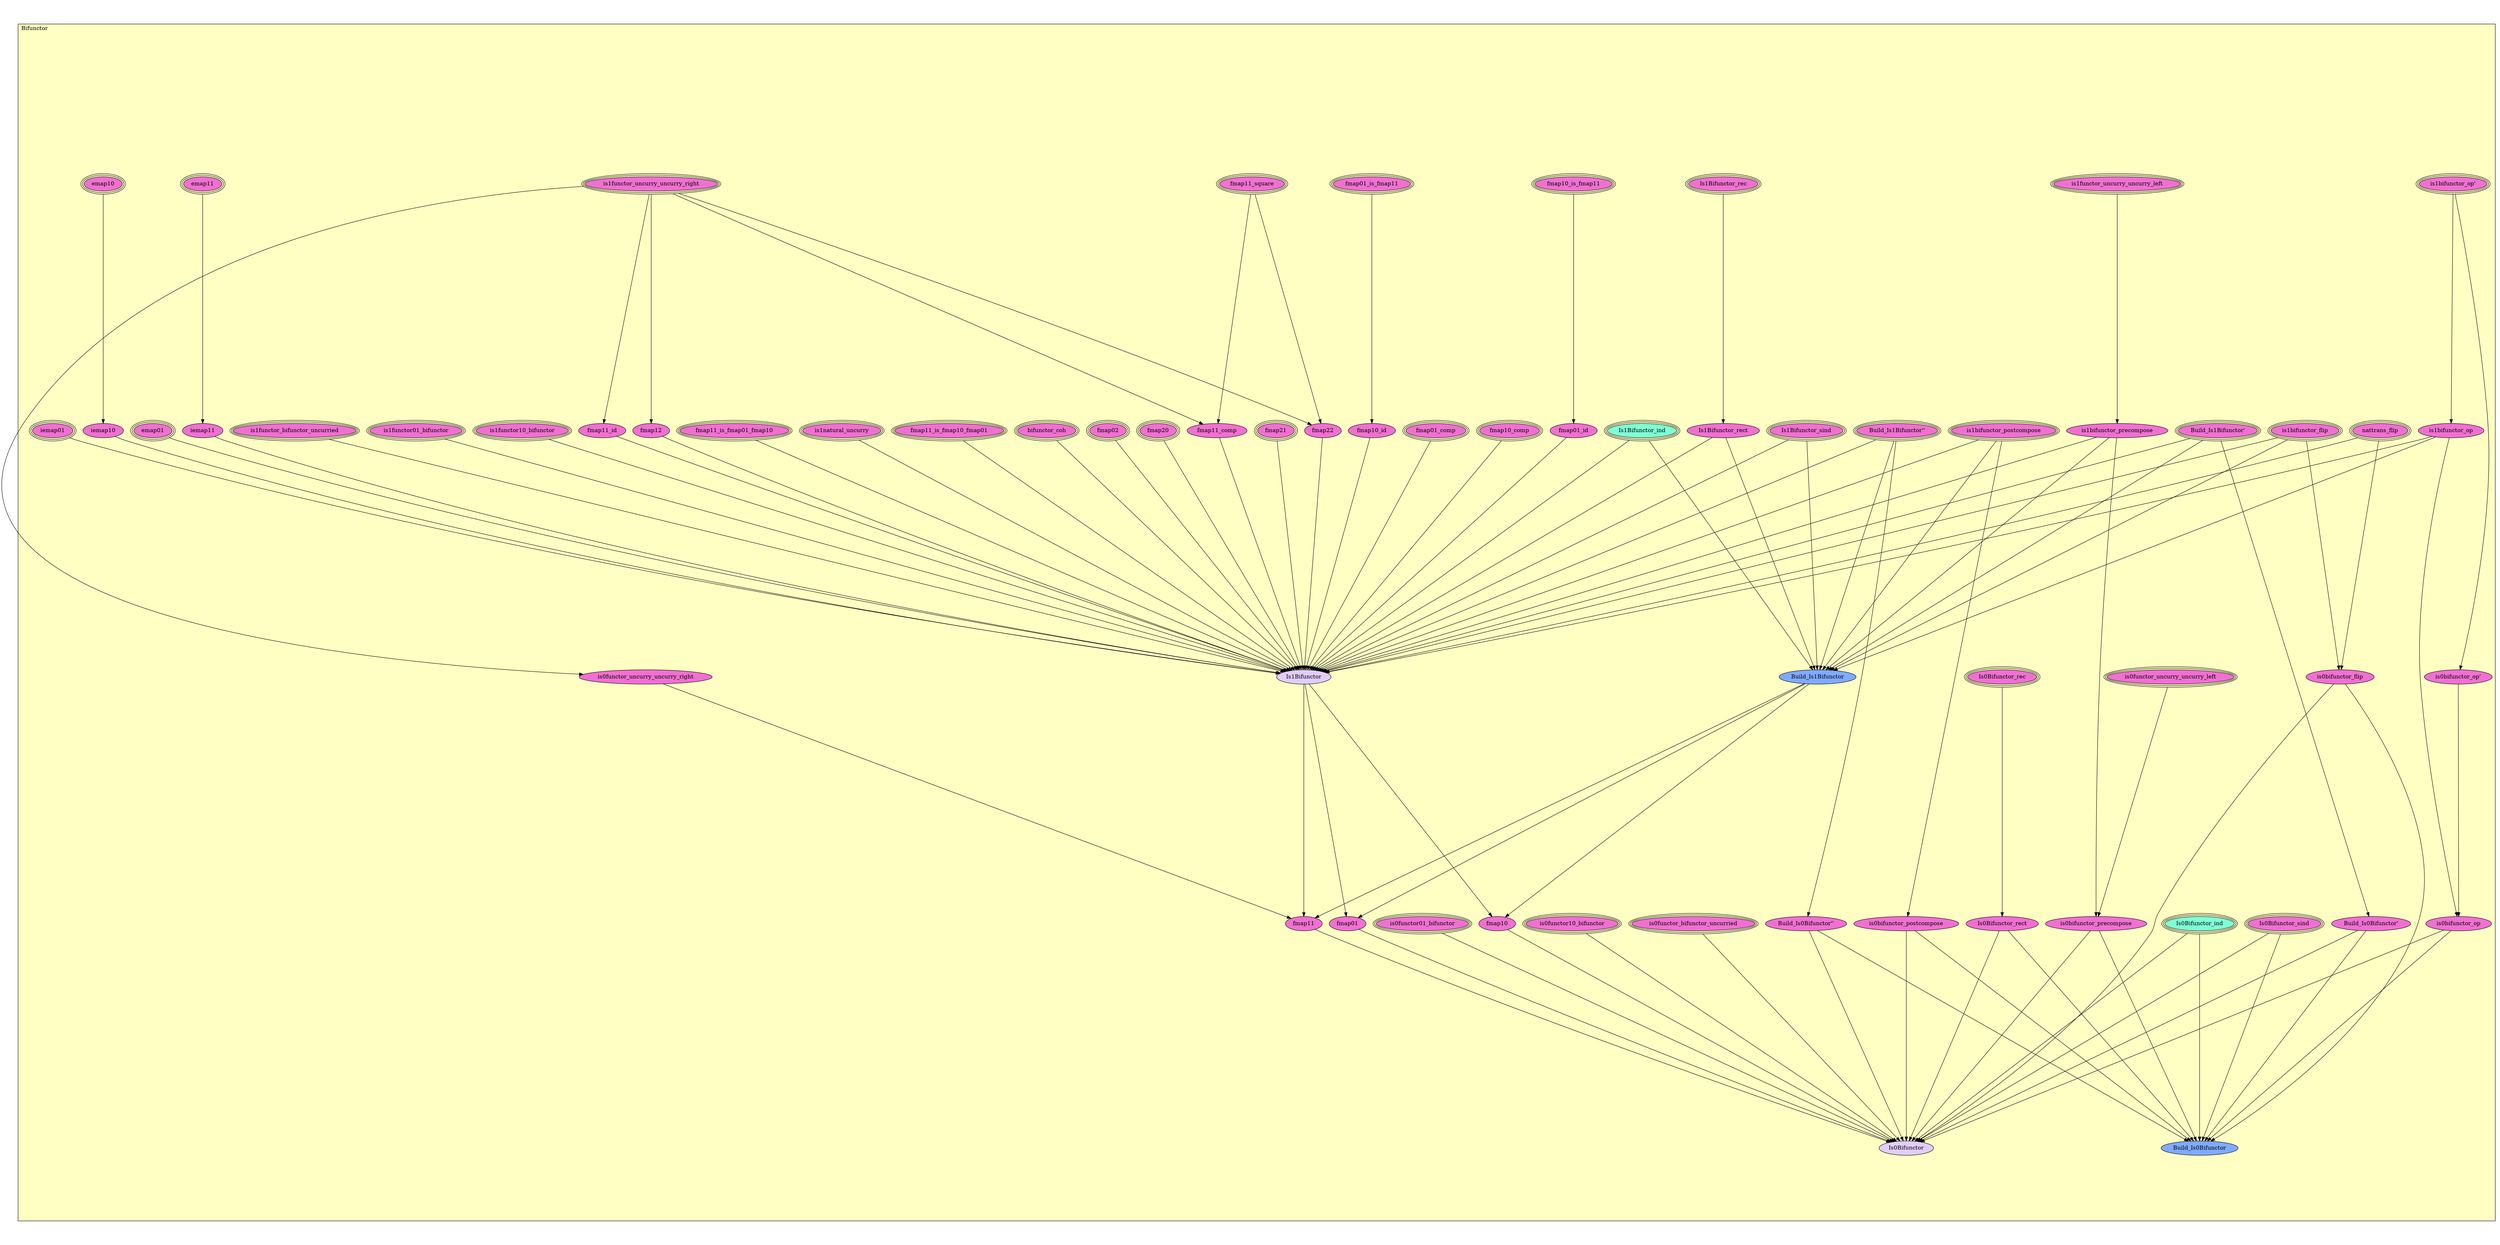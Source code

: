 digraph HoTT_WildCat_Bifunctor {
  graph [ratio=0.5]
  node [style=filled]
Bifunctor_is1bifunctor_op_ [label="is1bifunctor_op'", URL=<Bifunctor.html#is1bifunctor_op'>, peripheries=3, fillcolor="#F070D1"] ;
Bifunctor_is0bifunctor_op_ [label="is0bifunctor_op'", URL=<Bifunctor.html#is0bifunctor_op'>, fillcolor="#F070D1"] ;
Bifunctor_is1bifunctor_op [label="is1bifunctor_op", URL=<Bifunctor.html#is1bifunctor_op>, fillcolor="#F070D1"] ;
Bifunctor_is0bifunctor_op [label="is0bifunctor_op", URL=<Bifunctor.html#is0bifunctor_op>, fillcolor="#F070D1"] ;
Bifunctor_nattrans_flip [label="nattrans_flip", URL=<Bifunctor.html#nattrans_flip>, peripheries=3, fillcolor="#F070D1"] ;
Bifunctor_is1natural_uncurry [label="is1natural_uncurry", URL=<Bifunctor.html#is1natural_uncurry>, peripheries=3, fillcolor="#F070D1"] ;
Bifunctor_fmap11_square [label="fmap11_square", URL=<Bifunctor.html#fmap11_square>, peripheries=3, fillcolor="#F070D1"] ;
Bifunctor_is1functor_uncurry_uncurry_right [label="is1functor_uncurry_uncurry_right", URL=<Bifunctor.html#is1functor_uncurry_uncurry_right>, peripheries=3, fillcolor="#F070D1"] ;
Bifunctor_is0functor_uncurry_uncurry_right [label="is0functor_uncurry_uncurry_right", URL=<Bifunctor.html#is0functor_uncurry_uncurry_right>, fillcolor="#F070D1"] ;
Bifunctor_is1functor_uncurry_uncurry_left [label="is1functor_uncurry_uncurry_left", URL=<Bifunctor.html#is1functor_uncurry_uncurry_left>, peripheries=3, fillcolor="#F070D1"] ;
Bifunctor_is0functor_uncurry_uncurry_left [label="is0functor_uncurry_uncurry_left", URL=<Bifunctor.html#is0functor_uncurry_uncurry_left>, peripheries=3, fillcolor="#F070D1"] ;
Bifunctor_is1bifunctor_precompose [label="is1bifunctor_precompose", URL=<Bifunctor.html#is1bifunctor_precompose>, fillcolor="#F070D1"] ;
Bifunctor_is0bifunctor_precompose [label="is0bifunctor_precompose", URL=<Bifunctor.html#is0bifunctor_precompose>, fillcolor="#F070D1"] ;
Bifunctor_is1bifunctor_postcompose [label="is1bifunctor_postcompose", URL=<Bifunctor.html#is1bifunctor_postcompose>, peripheries=3, fillcolor="#F070D1"] ;
Bifunctor_is0bifunctor_postcompose [label="is0bifunctor_postcompose", URL=<Bifunctor.html#is0bifunctor_postcompose>, fillcolor="#F070D1"] ;
Bifunctor_is1bifunctor_flip [label="is1bifunctor_flip", URL=<Bifunctor.html#is1bifunctor_flip>, peripheries=3, fillcolor="#F070D1"] ;
Bifunctor_is0bifunctor_flip [label="is0bifunctor_flip", URL=<Bifunctor.html#is0bifunctor_flip>, fillcolor="#F070D1"] ;
Bifunctor_emap11 [label="emap11", URL=<Bifunctor.html#emap11>, peripheries=3, fillcolor="#F070D1"] ;
Bifunctor_emap01 [label="emap01", URL=<Bifunctor.html#emap01>, peripheries=3, fillcolor="#F070D1"] ;
Bifunctor_emap10 [label="emap10", URL=<Bifunctor.html#emap10>, peripheries=3, fillcolor="#F070D1"] ;
Bifunctor_iemap11 [label="iemap11", URL=<Bifunctor.html#iemap11>, fillcolor="#F070D1"] ;
Bifunctor_iemap01 [label="iemap01", URL=<Bifunctor.html#iemap01>, peripheries=3, fillcolor="#F070D1"] ;
Bifunctor_iemap10 [label="iemap10", URL=<Bifunctor.html#iemap10>, fillcolor="#F070D1"] ;
Bifunctor_fmap11_comp [label="fmap11_comp", URL=<Bifunctor.html#fmap11_comp>, fillcolor="#F070D1"] ;
Bifunctor_fmap10_comp [label="fmap10_comp", URL=<Bifunctor.html#fmap10_comp>, peripheries=3, fillcolor="#F070D1"] ;
Bifunctor_fmap01_comp [label="fmap01_comp", URL=<Bifunctor.html#fmap01_comp>, peripheries=3, fillcolor="#F070D1"] ;
Bifunctor_fmap10_is_fmap11 [label="fmap10_is_fmap11", URL=<Bifunctor.html#fmap10_is_fmap11>, peripheries=3, fillcolor="#F070D1"] ;
Bifunctor_fmap01_is_fmap11 [label="fmap01_is_fmap11", URL=<Bifunctor.html#fmap01_is_fmap11>, peripheries=3, fillcolor="#F070D1"] ;
Bifunctor_fmap11_id [label="fmap11_id", URL=<Bifunctor.html#fmap11_id>, fillcolor="#F070D1"] ;
Bifunctor_fmap10_id [label="fmap10_id", URL=<Bifunctor.html#fmap10_id>, fillcolor="#F070D1"] ;
Bifunctor_fmap01_id [label="fmap01_id", URL=<Bifunctor.html#fmap01_id>, fillcolor="#F070D1"] ;
Bifunctor_fmap22 [label="fmap22", URL=<Bifunctor.html#fmap22>, fillcolor="#F070D1"] ;
Bifunctor_fmap21 [label="fmap21", URL=<Bifunctor.html#fmap21>, peripheries=3, fillcolor="#F070D1"] ;
Bifunctor_fmap20 [label="fmap20", URL=<Bifunctor.html#fmap20>, peripheries=3, fillcolor="#F070D1"] ;
Bifunctor_fmap12 [label="fmap12", URL=<Bifunctor.html#fmap12>, fillcolor="#F070D1"] ;
Bifunctor_fmap02 [label="fmap02", URL=<Bifunctor.html#fmap02>, peripheries=3, fillcolor="#F070D1"] ;
Bifunctor_bifunctor_coh [label="bifunctor_coh", URL=<Bifunctor.html#bifunctor_coh>, peripheries=3, fillcolor="#F070D1"] ;
Bifunctor_Build_Is1Bifunctor__ [label="Build_Is1Bifunctor''", URL=<Bifunctor.html#Build_Is1Bifunctor''>, peripheries=3, fillcolor="#F070D1"] ;
Bifunctor_Build_Is1Bifunctor_ [label="Build_Is1Bifunctor'", URL=<Bifunctor.html#Build_Is1Bifunctor'>, peripheries=3, fillcolor="#F070D1"] ;
Bifunctor_fmap11_is_fmap10_fmap01 [label="fmap11_is_fmap10_fmap01", URL=<Bifunctor.html#fmap11_is_fmap10_fmap01>, peripheries=3, fillcolor="#F070D1"] ;
Bifunctor_fmap11_is_fmap01_fmap10 [label="fmap11_is_fmap01_fmap10", URL=<Bifunctor.html#fmap11_is_fmap01_fmap10>, peripheries=3, fillcolor="#F070D1"] ;
Bifunctor_is1functor10_bifunctor [label="is1functor10_bifunctor", URL=<Bifunctor.html#is1functor10_bifunctor>, peripheries=3, fillcolor="#F070D1"] ;
Bifunctor_is1functor01_bifunctor [label="is1functor01_bifunctor", URL=<Bifunctor.html#is1functor01_bifunctor>, peripheries=3, fillcolor="#F070D1"] ;
Bifunctor_is1functor_bifunctor_uncurried [label="is1functor_bifunctor_uncurried", URL=<Bifunctor.html#is1functor_bifunctor_uncurried>, peripheries=3, fillcolor="#F070D1"] ;
Bifunctor_Is1Bifunctor_sind [label="Is1Bifunctor_sind", URL=<Bifunctor.html#Is1Bifunctor_sind>, peripheries=3, fillcolor="#F070D1"] ;
Bifunctor_Is1Bifunctor_rec [label="Is1Bifunctor_rec", URL=<Bifunctor.html#Is1Bifunctor_rec>, peripheries=3, fillcolor="#F070D1"] ;
Bifunctor_Is1Bifunctor_ind [label="Is1Bifunctor_ind", URL=<Bifunctor.html#Is1Bifunctor_ind>, peripheries=3, fillcolor="#7FFFD4"] ;
Bifunctor_Is1Bifunctor_rect [label="Is1Bifunctor_rect", URL=<Bifunctor.html#Is1Bifunctor_rect>, fillcolor="#F070D1"] ;
Bifunctor_Build_Is1Bifunctor [label="Build_Is1Bifunctor", URL=<Bifunctor.html#Build_Is1Bifunctor>, fillcolor="#7FAAFF"] ;
Bifunctor_Is1Bifunctor [label="Is1Bifunctor", URL=<Bifunctor.html#Is1Bifunctor>, fillcolor="#E2CDFA"] ;
Bifunctor_fmap11 [label="fmap11", URL=<Bifunctor.html#fmap11>, fillcolor="#F070D1"] ;
Bifunctor_fmap01 [label="fmap01", URL=<Bifunctor.html#fmap01>, fillcolor="#F070D1"] ;
Bifunctor_fmap10 [label="fmap10", URL=<Bifunctor.html#fmap10>, fillcolor="#F070D1"] ;
Bifunctor_Build_Is0Bifunctor__ [label="Build_Is0Bifunctor''", URL=<Bifunctor.html#Build_Is0Bifunctor''>, fillcolor="#F070D1"] ;
Bifunctor_Build_Is0Bifunctor_ [label="Build_Is0Bifunctor'", URL=<Bifunctor.html#Build_Is0Bifunctor'>, fillcolor="#F070D1"] ;
Bifunctor_is0functor10_bifunctor [label="is0functor10_bifunctor", URL=<Bifunctor.html#is0functor10_bifunctor>, peripheries=3, fillcolor="#F070D1"] ;
Bifunctor_is0functor01_bifunctor [label="is0functor01_bifunctor", URL=<Bifunctor.html#is0functor01_bifunctor>, peripheries=3, fillcolor="#F070D1"] ;
Bifunctor_is0functor_bifunctor_uncurried [label="is0functor_bifunctor_uncurried", URL=<Bifunctor.html#is0functor_bifunctor_uncurried>, peripheries=3, fillcolor="#F070D1"] ;
Bifunctor_Is0Bifunctor_sind [label="Is0Bifunctor_sind", URL=<Bifunctor.html#Is0Bifunctor_sind>, peripheries=3, fillcolor="#F070D1"] ;
Bifunctor_Is0Bifunctor_rec [label="Is0Bifunctor_rec", URL=<Bifunctor.html#Is0Bifunctor_rec>, peripheries=3, fillcolor="#F070D1"] ;
Bifunctor_Is0Bifunctor_ind [label="Is0Bifunctor_ind", URL=<Bifunctor.html#Is0Bifunctor_ind>, peripheries=3, fillcolor="#7FFFD4"] ;
Bifunctor_Is0Bifunctor_rect [label="Is0Bifunctor_rect", URL=<Bifunctor.html#Is0Bifunctor_rect>, fillcolor="#F070D1"] ;
Bifunctor_Build_Is0Bifunctor [label="Build_Is0Bifunctor", URL=<Bifunctor.html#Build_Is0Bifunctor>, fillcolor="#7FAAFF"] ;
Bifunctor_Is0Bifunctor [label="Is0Bifunctor", URL=<Bifunctor.html#Is0Bifunctor>, fillcolor="#E2CDFA"] ;
  Bifunctor_is1bifunctor_op_ -> Bifunctor_is0bifunctor_op_ [] ;
  Bifunctor_is1bifunctor_op_ -> Bifunctor_is1bifunctor_op [] ;
  Bifunctor_is0bifunctor_op_ -> Bifunctor_is0bifunctor_op [] ;
  Bifunctor_is1bifunctor_op -> Bifunctor_is0bifunctor_op [] ;
  Bifunctor_is1bifunctor_op -> Bifunctor_Build_Is1Bifunctor [] ;
  Bifunctor_is1bifunctor_op -> Bifunctor_Is1Bifunctor [] ;
  Bifunctor_is0bifunctor_op -> Bifunctor_Build_Is0Bifunctor [] ;
  Bifunctor_is0bifunctor_op -> Bifunctor_Is0Bifunctor [] ;
  Bifunctor_nattrans_flip -> Bifunctor_is0bifunctor_flip [] ;
  Bifunctor_nattrans_flip -> Bifunctor_Is1Bifunctor [] ;
  Bifunctor_is1natural_uncurry -> Bifunctor_Is1Bifunctor [] ;
  Bifunctor_fmap11_square -> Bifunctor_fmap11_comp [] ;
  Bifunctor_fmap11_square -> Bifunctor_fmap22 [] ;
  Bifunctor_is1functor_uncurry_uncurry_right -> Bifunctor_is0functor_uncurry_uncurry_right [] ;
  Bifunctor_is1functor_uncurry_uncurry_right -> Bifunctor_fmap11_comp [] ;
  Bifunctor_is1functor_uncurry_uncurry_right -> Bifunctor_fmap11_id [] ;
  Bifunctor_is1functor_uncurry_uncurry_right -> Bifunctor_fmap22 [] ;
  Bifunctor_is1functor_uncurry_uncurry_right -> Bifunctor_fmap12 [] ;
  Bifunctor_is0functor_uncurry_uncurry_right -> Bifunctor_fmap11 [] ;
  Bifunctor_is1functor_uncurry_uncurry_left -> Bifunctor_is1bifunctor_precompose [] ;
  Bifunctor_is0functor_uncurry_uncurry_left -> Bifunctor_is0bifunctor_precompose [] ;
  Bifunctor_is1bifunctor_precompose -> Bifunctor_is0bifunctor_precompose [] ;
  Bifunctor_is1bifunctor_precompose -> Bifunctor_Build_Is1Bifunctor [] ;
  Bifunctor_is1bifunctor_precompose -> Bifunctor_Is1Bifunctor [] ;
  Bifunctor_is0bifunctor_precompose -> Bifunctor_Build_Is0Bifunctor [] ;
  Bifunctor_is0bifunctor_precompose -> Bifunctor_Is0Bifunctor [] ;
  Bifunctor_is1bifunctor_postcompose -> Bifunctor_is0bifunctor_postcompose [] ;
  Bifunctor_is1bifunctor_postcompose -> Bifunctor_Build_Is1Bifunctor [] ;
  Bifunctor_is1bifunctor_postcompose -> Bifunctor_Is1Bifunctor [] ;
  Bifunctor_is0bifunctor_postcompose -> Bifunctor_Build_Is0Bifunctor [] ;
  Bifunctor_is0bifunctor_postcompose -> Bifunctor_Is0Bifunctor [] ;
  Bifunctor_is1bifunctor_flip -> Bifunctor_is0bifunctor_flip [] ;
  Bifunctor_is1bifunctor_flip -> Bifunctor_Build_Is1Bifunctor [] ;
  Bifunctor_is1bifunctor_flip -> Bifunctor_Is1Bifunctor [] ;
  Bifunctor_is0bifunctor_flip -> Bifunctor_Build_Is0Bifunctor [] ;
  Bifunctor_is0bifunctor_flip -> Bifunctor_Is0Bifunctor [] ;
  Bifunctor_emap11 -> Bifunctor_iemap11 [] ;
  Bifunctor_emap01 -> Bifunctor_Is1Bifunctor [] ;
  Bifunctor_emap10 -> Bifunctor_iemap10 [] ;
  Bifunctor_iemap11 -> Bifunctor_Is1Bifunctor [] ;
  Bifunctor_iemap01 -> Bifunctor_Is1Bifunctor [] ;
  Bifunctor_iemap10 -> Bifunctor_Is1Bifunctor [] ;
  Bifunctor_fmap11_comp -> Bifunctor_Is1Bifunctor [] ;
  Bifunctor_fmap10_comp -> Bifunctor_Is1Bifunctor [] ;
  Bifunctor_fmap01_comp -> Bifunctor_Is1Bifunctor [] ;
  Bifunctor_fmap10_is_fmap11 -> Bifunctor_fmap01_id [] ;
  Bifunctor_fmap01_is_fmap11 -> Bifunctor_fmap10_id [] ;
  Bifunctor_fmap11_id -> Bifunctor_Is1Bifunctor [] ;
  Bifunctor_fmap10_id -> Bifunctor_Is1Bifunctor [] ;
  Bifunctor_fmap01_id -> Bifunctor_Is1Bifunctor [] ;
  Bifunctor_fmap22 -> Bifunctor_Is1Bifunctor [] ;
  Bifunctor_fmap21 -> Bifunctor_Is1Bifunctor [] ;
  Bifunctor_fmap20 -> Bifunctor_Is1Bifunctor [] ;
  Bifunctor_fmap12 -> Bifunctor_Is1Bifunctor [] ;
  Bifunctor_fmap02 -> Bifunctor_Is1Bifunctor [] ;
  Bifunctor_bifunctor_coh -> Bifunctor_Is1Bifunctor [] ;
  Bifunctor_Build_Is1Bifunctor__ -> Bifunctor_Build_Is1Bifunctor [] ;
  Bifunctor_Build_Is1Bifunctor__ -> Bifunctor_Is1Bifunctor [] ;
  Bifunctor_Build_Is1Bifunctor__ -> Bifunctor_Build_Is0Bifunctor__ [] ;
  Bifunctor_Build_Is1Bifunctor_ -> Bifunctor_Build_Is1Bifunctor [] ;
  Bifunctor_Build_Is1Bifunctor_ -> Bifunctor_Is1Bifunctor [] ;
  Bifunctor_Build_Is1Bifunctor_ -> Bifunctor_Build_Is0Bifunctor_ [] ;
  Bifunctor_fmap11_is_fmap10_fmap01 -> Bifunctor_Is1Bifunctor [] ;
  Bifunctor_fmap11_is_fmap01_fmap10 -> Bifunctor_Is1Bifunctor [] ;
  Bifunctor_is1functor10_bifunctor -> Bifunctor_Is1Bifunctor [] ;
  Bifunctor_is1functor01_bifunctor -> Bifunctor_Is1Bifunctor [] ;
  Bifunctor_is1functor_bifunctor_uncurried -> Bifunctor_Is1Bifunctor [] ;
  Bifunctor_Is1Bifunctor_sind -> Bifunctor_Build_Is1Bifunctor [] ;
  Bifunctor_Is1Bifunctor_sind -> Bifunctor_Is1Bifunctor [] ;
  Bifunctor_Is1Bifunctor_rec -> Bifunctor_Is1Bifunctor_rect [] ;
  Bifunctor_Is1Bifunctor_ind -> Bifunctor_Build_Is1Bifunctor [] ;
  Bifunctor_Is1Bifunctor_ind -> Bifunctor_Is1Bifunctor [] ;
  Bifunctor_Is1Bifunctor_rect -> Bifunctor_Build_Is1Bifunctor [] ;
  Bifunctor_Is1Bifunctor_rect -> Bifunctor_Is1Bifunctor [] ;
  Bifunctor_Build_Is1Bifunctor -> Bifunctor_fmap11 [] ;
  Bifunctor_Build_Is1Bifunctor -> Bifunctor_fmap01 [] ;
  Bifunctor_Build_Is1Bifunctor -> Bifunctor_fmap10 [] ;
  Bifunctor_Is1Bifunctor -> Bifunctor_fmap11 [] ;
  Bifunctor_Is1Bifunctor -> Bifunctor_fmap01 [] ;
  Bifunctor_Is1Bifunctor -> Bifunctor_fmap10 [] ;
  Bifunctor_fmap11 -> Bifunctor_Is0Bifunctor [] ;
  Bifunctor_fmap01 -> Bifunctor_Is0Bifunctor [] ;
  Bifunctor_fmap10 -> Bifunctor_Is0Bifunctor [] ;
  Bifunctor_Build_Is0Bifunctor__ -> Bifunctor_Build_Is0Bifunctor [] ;
  Bifunctor_Build_Is0Bifunctor__ -> Bifunctor_Is0Bifunctor [] ;
  Bifunctor_Build_Is0Bifunctor_ -> Bifunctor_Build_Is0Bifunctor [] ;
  Bifunctor_Build_Is0Bifunctor_ -> Bifunctor_Is0Bifunctor [] ;
  Bifunctor_is0functor10_bifunctor -> Bifunctor_Is0Bifunctor [] ;
  Bifunctor_is0functor01_bifunctor -> Bifunctor_Is0Bifunctor [] ;
  Bifunctor_is0functor_bifunctor_uncurried -> Bifunctor_Is0Bifunctor [] ;
  Bifunctor_Is0Bifunctor_sind -> Bifunctor_Build_Is0Bifunctor [] ;
  Bifunctor_Is0Bifunctor_sind -> Bifunctor_Is0Bifunctor [] ;
  Bifunctor_Is0Bifunctor_rec -> Bifunctor_Is0Bifunctor_rect [] ;
  Bifunctor_Is0Bifunctor_ind -> Bifunctor_Build_Is0Bifunctor [] ;
  Bifunctor_Is0Bifunctor_ind -> Bifunctor_Is0Bifunctor [] ;
  Bifunctor_Is0Bifunctor_rect -> Bifunctor_Build_Is0Bifunctor [] ;
  Bifunctor_Is0Bifunctor_rect -> Bifunctor_Is0Bifunctor [] ;
subgraph cluster_Bifunctor { label="Bifunctor"; fillcolor="#FFFFC3"; labeljust=l; style=filled 
Bifunctor_Is0Bifunctor; Bifunctor_Build_Is0Bifunctor; Bifunctor_Is0Bifunctor_rect; Bifunctor_Is0Bifunctor_ind; Bifunctor_Is0Bifunctor_rec; Bifunctor_Is0Bifunctor_sind; Bifunctor_is0functor_bifunctor_uncurried; Bifunctor_is0functor01_bifunctor; Bifunctor_is0functor10_bifunctor; Bifunctor_Build_Is0Bifunctor_; Bifunctor_Build_Is0Bifunctor__; Bifunctor_fmap10; Bifunctor_fmap01; Bifunctor_fmap11; Bifunctor_Is1Bifunctor; Bifunctor_Build_Is1Bifunctor; Bifunctor_Is1Bifunctor_rect; Bifunctor_Is1Bifunctor_ind; Bifunctor_Is1Bifunctor_rec; Bifunctor_Is1Bifunctor_sind; Bifunctor_is1functor_bifunctor_uncurried; Bifunctor_is1functor01_bifunctor; Bifunctor_is1functor10_bifunctor; Bifunctor_fmap11_is_fmap01_fmap10; Bifunctor_fmap11_is_fmap10_fmap01; Bifunctor_Build_Is1Bifunctor_; Bifunctor_Build_Is1Bifunctor__; Bifunctor_bifunctor_coh; Bifunctor_fmap02; Bifunctor_fmap12; Bifunctor_fmap20; Bifunctor_fmap21; Bifunctor_fmap22; Bifunctor_fmap01_id; Bifunctor_fmap10_id; Bifunctor_fmap11_id; Bifunctor_fmap01_is_fmap11; Bifunctor_fmap10_is_fmap11; Bifunctor_fmap01_comp; Bifunctor_fmap10_comp; Bifunctor_fmap11_comp; Bifunctor_iemap10; Bifunctor_iemap01; Bifunctor_iemap11; Bifunctor_emap10; Bifunctor_emap01; Bifunctor_emap11; Bifunctor_is0bifunctor_flip; Bifunctor_is1bifunctor_flip; Bifunctor_is0bifunctor_postcompose; Bifunctor_is1bifunctor_postcompose; Bifunctor_is0bifunctor_precompose; Bifunctor_is1bifunctor_precompose; Bifunctor_is0functor_uncurry_uncurry_left; Bifunctor_is1functor_uncurry_uncurry_left; Bifunctor_is0functor_uncurry_uncurry_right; Bifunctor_is1functor_uncurry_uncurry_right; Bifunctor_fmap11_square; Bifunctor_is1natural_uncurry; Bifunctor_nattrans_flip; Bifunctor_is0bifunctor_op; Bifunctor_is1bifunctor_op; Bifunctor_is0bifunctor_op_; Bifunctor_is1bifunctor_op_; };
} /* END */
